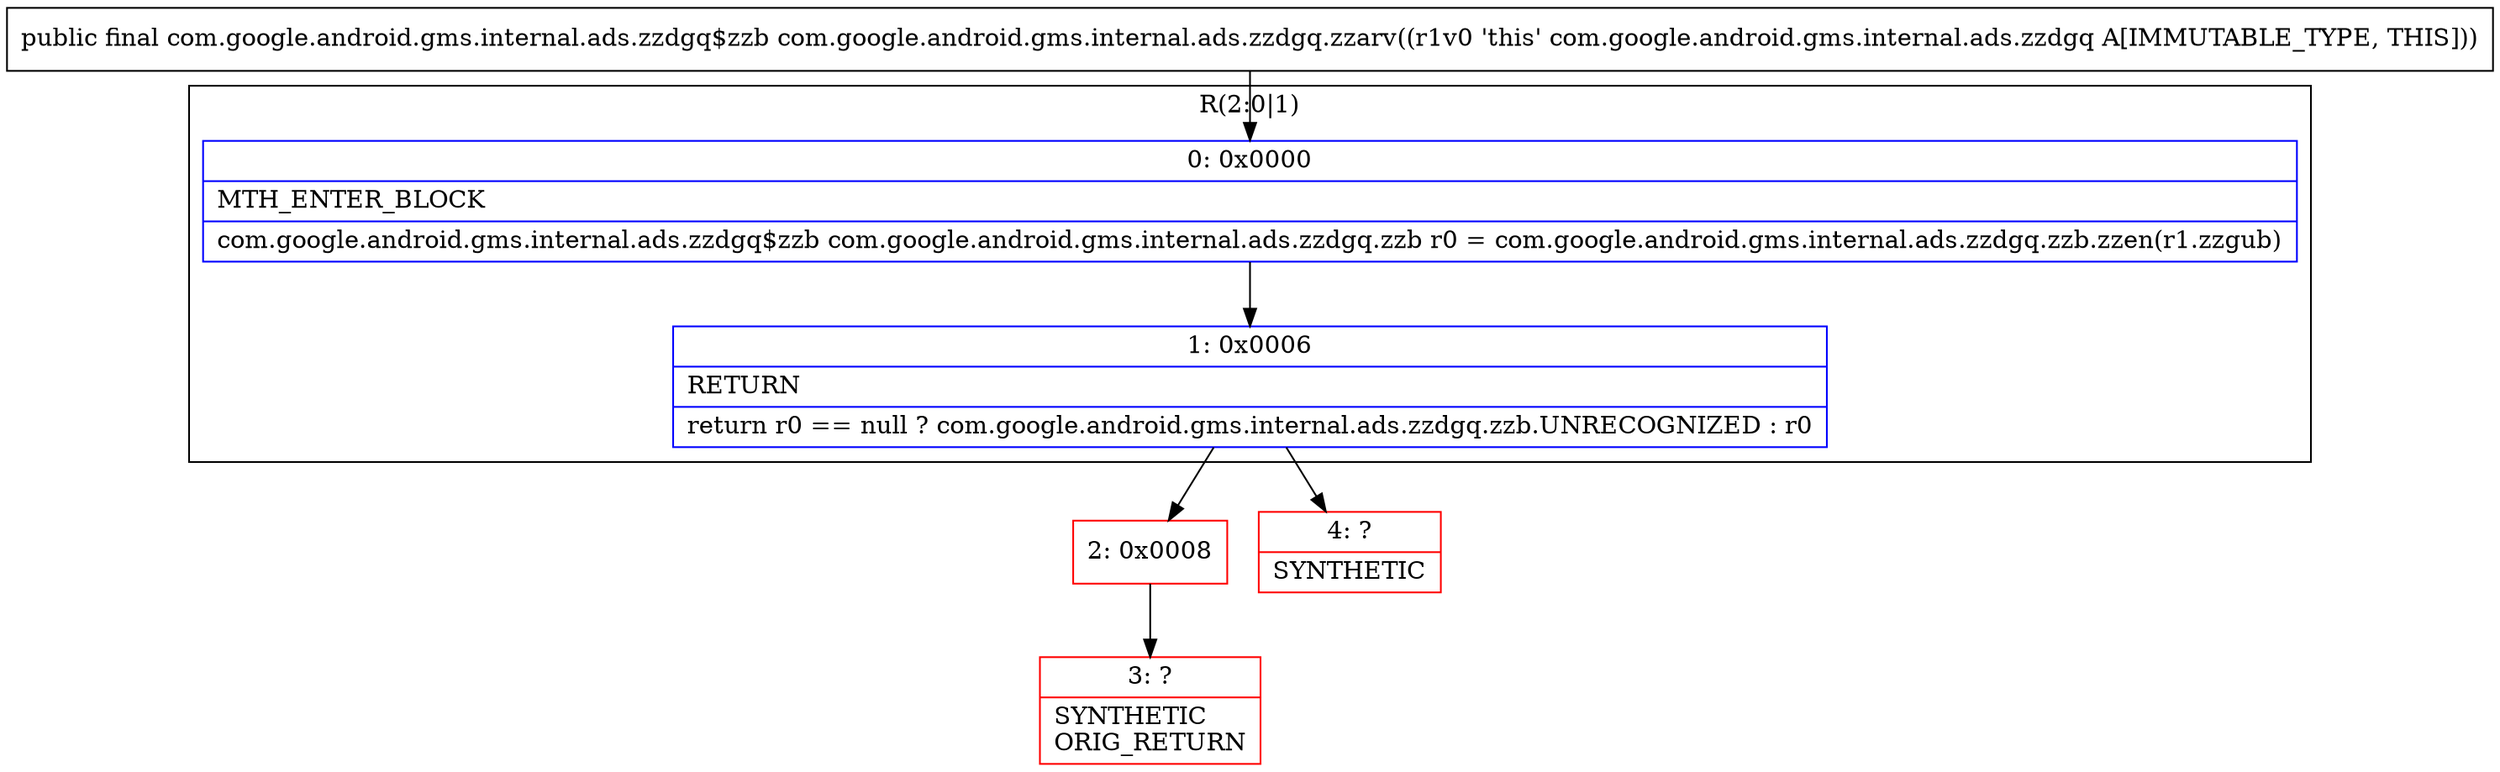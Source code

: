 digraph "CFG forcom.google.android.gms.internal.ads.zzdgq.zzarv()Lcom\/google\/android\/gms\/internal\/ads\/zzdgq$zzb;" {
subgraph cluster_Region_1920344917 {
label = "R(2:0|1)";
node [shape=record,color=blue];
Node_0 [shape=record,label="{0\:\ 0x0000|MTH_ENTER_BLOCK\l|com.google.android.gms.internal.ads.zzdgq$zzb com.google.android.gms.internal.ads.zzdgq.zzb r0 = com.google.android.gms.internal.ads.zzdgq.zzb.zzen(r1.zzgub)\l}"];
Node_1 [shape=record,label="{1\:\ 0x0006|RETURN\l|return r0 == null ? com.google.android.gms.internal.ads.zzdgq.zzb.UNRECOGNIZED : r0\l}"];
}
Node_2 [shape=record,color=red,label="{2\:\ 0x0008}"];
Node_3 [shape=record,color=red,label="{3\:\ ?|SYNTHETIC\lORIG_RETURN\l}"];
Node_4 [shape=record,color=red,label="{4\:\ ?|SYNTHETIC\l}"];
MethodNode[shape=record,label="{public final com.google.android.gms.internal.ads.zzdgq$zzb com.google.android.gms.internal.ads.zzdgq.zzarv((r1v0 'this' com.google.android.gms.internal.ads.zzdgq A[IMMUTABLE_TYPE, THIS])) }"];
MethodNode -> Node_0;
Node_0 -> Node_1;
Node_1 -> Node_2;
Node_1 -> Node_4;
Node_2 -> Node_3;
}

